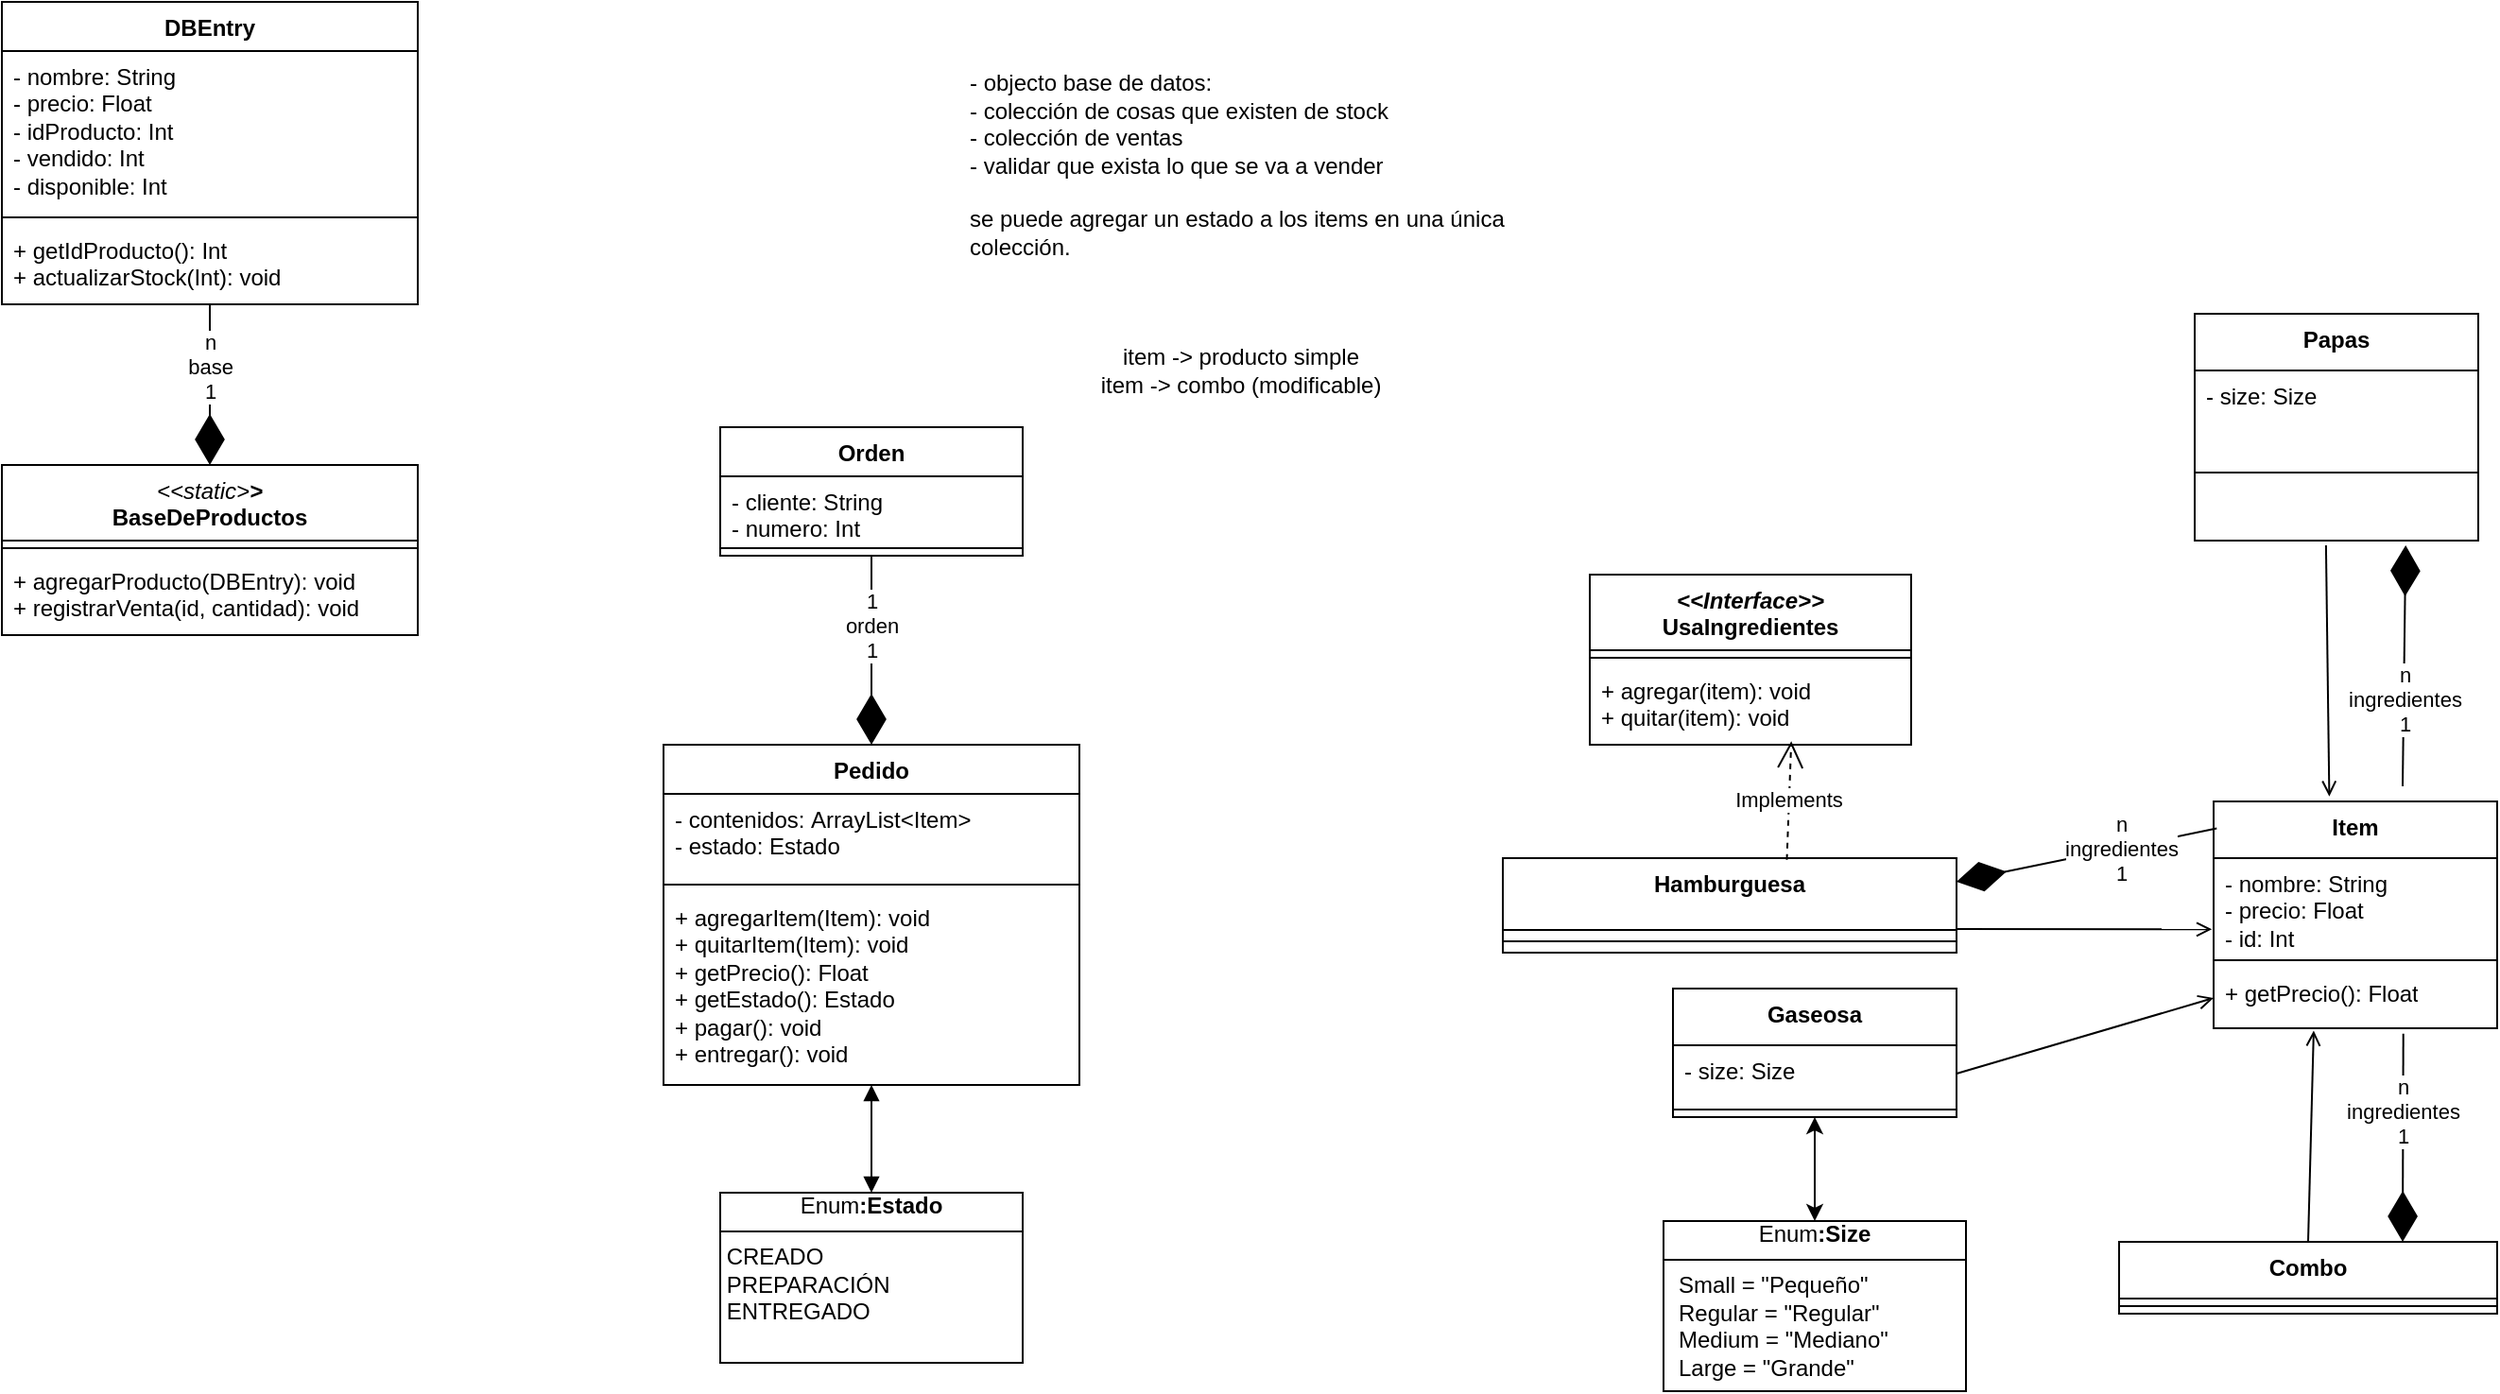 <mxfile version="27.1.6">
  <diagram name="Página-1" id="Vwy1wO217rCgYMLXbkH9">
    <mxGraphModel dx="2067" dy="653" grid="1" gridSize="10" guides="1" tooltips="1" connect="1" arrows="1" fold="1" page="1" pageScale="1" pageWidth="827" pageHeight="1169" math="0" shadow="0">
      <root>
        <mxCell id="0" />
        <mxCell id="1" parent="0" />
        <mxCell id="sTQLKf2gWNOuMHwy_wpO-1" value="Pedido" style="swimlane;fontStyle=1;align=center;verticalAlign=top;childLayout=stackLayout;horizontal=1;startSize=26;horizontalStack=0;resizeParent=1;resizeParentMax=0;resizeLast=0;collapsible=1;marginBottom=0;whiteSpace=wrap;html=1;" parent="1" vertex="1">
          <mxGeometry x="40" y="418" width="220" height="180" as="geometry">
            <mxRectangle x="60" y="30" width="80" height="30" as="alternateBounds" />
          </mxGeometry>
        </mxCell>
        <mxCell id="sTQLKf2gWNOuMHwy_wpO-2" value="&lt;div&gt;- contenidos:&amp;nbsp;ArrayList&amp;lt;Item&amp;gt;&lt;/div&gt;&lt;div&gt;- estado: Estado&amp;nbsp;&lt;/div&gt;" style="text;strokeColor=none;fillColor=none;align=left;verticalAlign=top;spacingLeft=4;spacingRight=4;overflow=hidden;rotatable=0;points=[[0,0.5],[1,0.5]];portConstraint=eastwest;whiteSpace=wrap;html=1;" parent="sTQLKf2gWNOuMHwy_wpO-1" vertex="1">
          <mxGeometry y="26" width="220" height="44" as="geometry" />
        </mxCell>
        <mxCell id="sTQLKf2gWNOuMHwy_wpO-3" value="" style="line;strokeWidth=1;fillColor=none;align=left;verticalAlign=middle;spacingTop=-1;spacingLeft=3;spacingRight=3;rotatable=0;labelPosition=right;points=[];portConstraint=eastwest;strokeColor=inherit;" parent="sTQLKf2gWNOuMHwy_wpO-1" vertex="1">
          <mxGeometry y="70" width="220" height="8" as="geometry" />
        </mxCell>
        <mxCell id="sTQLKf2gWNOuMHwy_wpO-4" value="&lt;div&gt;+ agregarItem(Item): void&lt;/div&gt;&lt;div&gt;+ quitarItem(Item): void&lt;/div&gt;&lt;div&gt;+ getPrecio(): Float&lt;/div&gt;&lt;div&gt;+ getEstado(): Estado&lt;/div&gt;&lt;div&gt;+ pagar(): void&lt;/div&gt;&lt;div&gt;+ entregar(): void&lt;/div&gt;" style="text;strokeColor=none;fillColor=none;align=left;verticalAlign=top;spacingLeft=4;spacingRight=4;overflow=hidden;rotatable=0;points=[[0,0.5],[1,0.5]];portConstraint=eastwest;whiteSpace=wrap;html=1;" parent="sTQLKf2gWNOuMHwy_wpO-1" vertex="1">
          <mxGeometry y="78" width="220" height="102" as="geometry" />
        </mxCell>
        <mxCell id="sTQLKf2gWNOuMHwy_wpO-5" value="&lt;div align=&quot;center&quot;&gt;Enum&lt;b&gt;:Size&lt;/b&gt;&lt;/div&gt;&lt;hr size=&quot;1&quot; style=&quot;border-style:solid;&quot;&gt;&lt;p style=&quot;margin:0px;margin-left:8px;&quot;&gt;Small = &quot;Pequeño&quot;&lt;/p&gt;&lt;p style=&quot;margin:0px;margin-left:8px;&quot;&gt;Regular = &quot;Regular&quot;&lt;br&gt;Medium = &quot;Mediano&quot;&lt;br&gt;Large = &quot;Grande&quot;&lt;/p&gt;" style="verticalAlign=top;align=left;overflow=fill;html=1;whiteSpace=wrap;" parent="1" vertex="1">
          <mxGeometry x="569" y="670" width="160" height="90" as="geometry" />
        </mxCell>
        <mxCell id="sTQLKf2gWNOuMHwy_wpO-6" value="&lt;div&gt;&lt;span style=&quot;background-color: transparent;&quot;&gt;Combo&lt;/span&gt;&lt;br&gt;&lt;/div&gt;&lt;div&gt;&lt;br&gt;&lt;/div&gt;&lt;div&gt;&lt;br&gt;&lt;/div&gt;" style="swimlane;fontStyle=1;align=center;verticalAlign=top;childLayout=stackLayout;horizontal=1;startSize=30;horizontalStack=0;resizeParent=1;resizeParentMax=0;resizeLast=0;collapsible=1;marginBottom=0;whiteSpace=wrap;html=1;" parent="1" vertex="1">
          <mxGeometry x="810" y="681" width="200" height="38" as="geometry" />
        </mxCell>
        <mxCell id="sTQLKf2gWNOuMHwy_wpO-8" value="" style="line;strokeWidth=1;fillColor=none;align=left;verticalAlign=middle;spacingTop=-1;spacingLeft=3;spacingRight=3;rotatable=0;labelPosition=right;points=[];portConstraint=eastwest;strokeColor=inherit;" parent="sTQLKf2gWNOuMHwy_wpO-6" vertex="1">
          <mxGeometry y="30" width="200" height="8" as="geometry" />
        </mxCell>
        <mxCell id="sTQLKf2gWNOuMHwy_wpO-10" value="&lt;div&gt;Item&lt;/div&gt;" style="swimlane;fontStyle=1;align=center;verticalAlign=top;childLayout=stackLayout;horizontal=1;startSize=30;horizontalStack=0;resizeParent=1;resizeParentMax=0;resizeLast=0;collapsible=1;marginBottom=0;whiteSpace=wrap;html=1;" parent="1" vertex="1">
          <mxGeometry x="860" y="448" width="150" height="120" as="geometry" />
        </mxCell>
        <mxCell id="sTQLKf2gWNOuMHwy_wpO-11" value="&lt;div&gt;- nombre: String&lt;/div&gt;&lt;div&gt;- precio: Float&lt;/div&gt;&lt;div&gt;- id: Int&lt;/div&gt;&lt;div&gt;&lt;br&gt;&lt;/div&gt;" style="text;strokeColor=none;fillColor=none;align=left;verticalAlign=top;spacingLeft=4;spacingRight=4;overflow=hidden;rotatable=0;points=[[0,0.5],[1,0.5]];portConstraint=eastwest;whiteSpace=wrap;html=1;" parent="sTQLKf2gWNOuMHwy_wpO-10" vertex="1">
          <mxGeometry y="30" width="150" height="50" as="geometry" />
        </mxCell>
        <mxCell id="sTQLKf2gWNOuMHwy_wpO-12" value="" style="line;strokeWidth=1;fillColor=none;align=left;verticalAlign=middle;spacingTop=-1;spacingLeft=3;spacingRight=3;rotatable=0;labelPosition=right;points=[];portConstraint=eastwest;strokeColor=inherit;" parent="sTQLKf2gWNOuMHwy_wpO-10" vertex="1">
          <mxGeometry y="80" width="150" height="8" as="geometry" />
        </mxCell>
        <mxCell id="sTQLKf2gWNOuMHwy_wpO-13" value="&lt;div&gt;+ getPrecio(): Float&lt;/div&gt;&lt;div&gt;&lt;br&gt;&lt;/div&gt;&lt;div&gt;&lt;br&gt;&lt;/div&gt;" style="text;strokeColor=none;fillColor=none;align=left;verticalAlign=top;spacingLeft=4;spacingRight=4;overflow=hidden;rotatable=0;points=[[0,0.5],[1,0.5]];portConstraint=eastwest;whiteSpace=wrap;html=1;" parent="sTQLKf2gWNOuMHwy_wpO-10" vertex="1">
          <mxGeometry y="88" width="150" height="32" as="geometry" />
        </mxCell>
        <mxCell id="sTQLKf2gWNOuMHwy_wpO-14" value="" style="endArrow=open;html=1;rounded=0;exitX=0.5;exitY=0;exitDx=0;exitDy=0;entryX=0.353;entryY=1.038;entryDx=0;entryDy=0;entryPerimeter=0;endFill=0;" parent="1" source="sTQLKf2gWNOuMHwy_wpO-6" target="sTQLKf2gWNOuMHwy_wpO-13" edge="1">
          <mxGeometry width="50" height="50" relative="1" as="geometry">
            <mxPoint x="770" y="610" as="sourcePoint" />
            <mxPoint x="799" y="616" as="targetPoint" />
          </mxGeometry>
        </mxCell>
        <mxCell id="sTQLKf2gWNOuMHwy_wpO-15" value="&lt;div&gt;Orden&lt;/div&gt;" style="swimlane;fontStyle=1;align=center;verticalAlign=top;childLayout=stackLayout;horizontal=1;startSize=26;horizontalStack=0;resizeParent=1;resizeParentMax=0;resizeLast=0;collapsible=1;marginBottom=0;whiteSpace=wrap;html=1;" parent="1" vertex="1">
          <mxGeometry x="70" y="250" width="160" height="68" as="geometry" />
        </mxCell>
        <mxCell id="sTQLKf2gWNOuMHwy_wpO-16" value="- cliente: String&lt;div&gt;- numero: Int&lt;/div&gt;" style="text;strokeColor=none;fillColor=none;align=left;verticalAlign=top;spacingLeft=4;spacingRight=4;overflow=hidden;rotatable=0;points=[[0,0.5],[1,0.5]];portConstraint=eastwest;whiteSpace=wrap;html=1;" parent="sTQLKf2gWNOuMHwy_wpO-15" vertex="1">
          <mxGeometry y="26" width="160" height="34" as="geometry" />
        </mxCell>
        <mxCell id="sTQLKf2gWNOuMHwy_wpO-17" value="" style="line;strokeWidth=1;fillColor=none;align=left;verticalAlign=middle;spacingTop=-1;spacingLeft=3;spacingRight=3;rotatable=0;labelPosition=right;points=[];portConstraint=eastwest;strokeColor=inherit;" parent="sTQLKf2gWNOuMHwy_wpO-15" vertex="1">
          <mxGeometry y="60" width="160" height="8" as="geometry" />
        </mxCell>
        <mxCell id="sTQLKf2gWNOuMHwy_wpO-18" value="" style="endArrow=diamondThin;endFill=1;endSize=24;html=1;rounded=0;exitX=0.5;exitY=1;exitDx=0;exitDy=0;entryX=0.5;entryY=0;entryDx=0;entryDy=0;" parent="1" source="sTQLKf2gWNOuMHwy_wpO-15" target="sTQLKf2gWNOuMHwy_wpO-1" edge="1">
          <mxGeometry width="160" relative="1" as="geometry">
            <mxPoint x="346.08" y="286.99" as="sourcePoint" />
            <mxPoint x="360" y="330" as="targetPoint" />
          </mxGeometry>
        </mxCell>
        <mxCell id="sTQLKf2gWNOuMHwy_wpO-19" value="&lt;div&gt;1&lt;/div&gt;&lt;div&gt;orden&lt;/div&gt;&lt;div&gt;1&lt;/div&gt;" style="edgeLabel;html=1;align=center;verticalAlign=middle;resizable=0;points=[];" parent="sTQLKf2gWNOuMHwy_wpO-18" vertex="1" connectable="0">
          <mxGeometry x="-0.268" relative="1" as="geometry">
            <mxPoint as="offset" />
          </mxGeometry>
        </mxCell>
        <mxCell id="sTQLKf2gWNOuMHwy_wpO-20" value="&lt;div align=&quot;center&quot;&gt;Enum&lt;b&gt;:Estado&lt;/b&gt;&lt;/div&gt;&lt;hr size=&quot;1&quot; style=&quot;border-style:solid;&quot;&gt;&amp;nbsp;CREADO&lt;br&gt;&amp;nbsp;PREPARACIÓN&lt;br&gt;&amp;nbsp;ENTREGADO" style="verticalAlign=top;align=left;overflow=fill;html=1;whiteSpace=wrap;" parent="1" vertex="1">
          <mxGeometry x="70" y="655" width="160" height="90" as="geometry" />
        </mxCell>
        <mxCell id="sTQLKf2gWNOuMHwy_wpO-21" value="" style="endArrow=block;startArrow=block;endFill=1;startFill=1;html=1;rounded=0;exitX=0.5;exitY=0;exitDx=0;exitDy=0;" parent="1" source="sTQLKf2gWNOuMHwy_wpO-20" target="sTQLKf2gWNOuMHwy_wpO-4" edge="1">
          <mxGeometry width="160" relative="1" as="geometry">
            <mxPoint x="490" y="700" as="sourcePoint" />
            <mxPoint x="160" y="620" as="targetPoint" />
          </mxGeometry>
        </mxCell>
        <mxCell id="sTQLKf2gWNOuMHwy_wpO-22" value="&#xa;- objecto base de datos:&#xa;- colección de cosas que existen de stock&#xa;- colección de ventas&#xa;- validar que exista lo que se va a vender&#xa;&#xa;se puede agregar un estado a los items en una única colección." style="text;whiteSpace=wrap;" parent="1" vertex="1">
          <mxGeometry x="200" y="40" width="310" height="130" as="geometry" />
        </mxCell>
        <mxCell id="sTQLKf2gWNOuMHwy_wpO-23" value="&lt;div&gt;item -&amp;gt; producto simple&lt;/div&gt;&lt;div&gt;item -&amp;gt; combo (modificable)&lt;/div&gt;" style="text;html=1;align=center;verticalAlign=middle;resizable=0;points=[];autosize=1;strokeColor=none;fillColor=none;" parent="1" vertex="1">
          <mxGeometry x="260" y="200" width="170" height="40" as="geometry" />
        </mxCell>
        <mxCell id="sTQLKf2gWNOuMHwy_wpO-24" value="Gaseosa" style="swimlane;fontStyle=1;align=center;verticalAlign=top;childLayout=stackLayout;horizontal=1;startSize=30;horizontalStack=0;resizeParent=1;resizeParentMax=0;resizeLast=0;collapsible=1;marginBottom=0;whiteSpace=wrap;html=1;" parent="1" vertex="1">
          <mxGeometry x="574" y="547" width="150" height="68" as="geometry" />
        </mxCell>
        <mxCell id="sTQLKf2gWNOuMHwy_wpO-25" value="&lt;div&gt;- size: Size&lt;/div&gt;" style="text;strokeColor=none;fillColor=none;align=left;verticalAlign=top;spacingLeft=4;spacingRight=4;overflow=hidden;rotatable=0;points=[[0,0.5],[1,0.5]];portConstraint=eastwest;whiteSpace=wrap;html=1;" parent="sTQLKf2gWNOuMHwy_wpO-24" vertex="1">
          <mxGeometry y="30" width="150" height="30" as="geometry" />
        </mxCell>
        <mxCell id="sTQLKf2gWNOuMHwy_wpO-26" value="" style="line;strokeWidth=1;fillColor=none;align=left;verticalAlign=middle;spacingTop=-1;spacingLeft=3;spacingRight=3;rotatable=0;labelPosition=right;points=[];portConstraint=eastwest;strokeColor=inherit;" parent="sTQLKf2gWNOuMHwy_wpO-24" vertex="1">
          <mxGeometry y="60" width="150" height="8" as="geometry" />
        </mxCell>
        <mxCell id="sTQLKf2gWNOuMHwy_wpO-27" value="" style="endArrow=classic;startArrow=classic;html=1;rounded=0;entryX=0.5;entryY=0;entryDx=0;entryDy=0;exitX=0.5;exitY=1;exitDx=0;exitDy=0;" parent="1" source="sTQLKf2gWNOuMHwy_wpO-24" target="sTQLKf2gWNOuMHwy_wpO-5" edge="1">
          <mxGeometry width="50" height="50" relative="1" as="geometry">
            <mxPoint x="520" y="520" as="sourcePoint" />
            <mxPoint x="570" y="470" as="targetPoint" />
          </mxGeometry>
        </mxCell>
        <mxCell id="sTQLKf2gWNOuMHwy_wpO-28" value="" style="endArrow=open;html=1;rounded=0;exitX=1;exitY=0.5;exitDx=0;exitDy=0;entryX=0;entryY=0.5;entryDx=0;entryDy=0;endFill=0;" parent="1" source="sTQLKf2gWNOuMHwy_wpO-25" target="sTQLKf2gWNOuMHwy_wpO-13" edge="1">
          <mxGeometry width="50" height="50" relative="1" as="geometry">
            <mxPoint x="850" y="616" as="sourcePoint" />
            <mxPoint x="853" y="570" as="targetPoint" />
          </mxGeometry>
        </mxCell>
        <mxCell id="sTQLKf2gWNOuMHwy_wpO-29" value="&lt;div&gt;Hamburguesa&lt;/div&gt;" style="swimlane;fontStyle=1;align=center;verticalAlign=top;childLayout=stackLayout;horizontal=1;startSize=38;horizontalStack=0;resizeParent=1;resizeParentMax=0;resizeLast=0;collapsible=1;marginBottom=0;whiteSpace=wrap;html=1;" parent="1" vertex="1">
          <mxGeometry x="484" y="478" width="240" height="50" as="geometry" />
        </mxCell>
        <mxCell id="sTQLKf2gWNOuMHwy_wpO-30" value="" style="line;strokeWidth=1;fillColor=none;align=left;verticalAlign=middle;spacingTop=-1;spacingLeft=3;spacingRight=3;rotatable=0;labelPosition=right;points=[];portConstraint=eastwest;strokeColor=inherit;" parent="sTQLKf2gWNOuMHwy_wpO-29" vertex="1">
          <mxGeometry y="38" width="240" height="12" as="geometry" />
        </mxCell>
        <mxCell id="sTQLKf2gWNOuMHwy_wpO-31" value="" style="endArrow=open;html=1;rounded=0;exitX=1;exitY=0.75;exitDx=0;exitDy=0;entryX=-0.006;entryY=0.753;entryDx=0;entryDy=0;endFill=0;entryPerimeter=0;" parent="1" source="sTQLKf2gWNOuMHwy_wpO-29" target="sTQLKf2gWNOuMHwy_wpO-11" edge="1">
          <mxGeometry width="50" height="50" relative="1" as="geometry">
            <mxPoint x="754.24" y="488.59" as="sourcePoint" />
            <mxPoint x="866" y="667" as="targetPoint" />
          </mxGeometry>
        </mxCell>
        <mxCell id="sTQLKf2gWNOuMHwy_wpO-32" value="&lt;div&gt;&lt;i&gt;&amp;lt;&amp;lt;Interface&amp;gt;&amp;gt;&lt;/i&gt;&lt;/div&gt;&lt;div&gt;&lt;b&gt;UsaIngredientes&lt;/b&gt;&lt;/div&gt;" style="swimlane;fontStyle=1;align=center;verticalAlign=top;childLayout=stackLayout;horizontal=1;startSize=40;horizontalStack=0;resizeParent=1;resizeParentMax=0;resizeLast=0;collapsible=1;marginBottom=0;whiteSpace=wrap;html=1;" parent="1" vertex="1">
          <mxGeometry x="530" y="328" width="170" height="90" as="geometry" />
        </mxCell>
        <mxCell id="sTQLKf2gWNOuMHwy_wpO-33" value="" style="line;strokeWidth=1;fillColor=none;align=left;verticalAlign=middle;spacingTop=-1;spacingLeft=3;spacingRight=3;rotatable=0;labelPosition=right;points=[];portConstraint=eastwest;strokeColor=inherit;" parent="sTQLKf2gWNOuMHwy_wpO-32" vertex="1">
          <mxGeometry y="40" width="170" height="8" as="geometry" />
        </mxCell>
        <mxCell id="sTQLKf2gWNOuMHwy_wpO-34" value="&lt;div&gt;+ agregar(item): void&lt;/div&gt;&lt;div&gt;+ quitar(item): void&lt;/div&gt;&lt;div&gt;&lt;br&gt;&lt;/div&gt;&lt;div&gt;&lt;br&gt;&lt;/div&gt;" style="text;strokeColor=none;fillColor=none;align=left;verticalAlign=top;spacingLeft=4;spacingRight=4;overflow=hidden;rotatable=0;points=[[0,0.5],[1,0.5]];portConstraint=eastwest;whiteSpace=wrap;html=1;" parent="sTQLKf2gWNOuMHwy_wpO-32" vertex="1">
          <mxGeometry y="48" width="170" height="42" as="geometry" />
        </mxCell>
        <mxCell id="sTQLKf2gWNOuMHwy_wpO-35" value="Implements" style="endArrow=open;endSize=12;dashed=1;html=1;rounded=0;exitX=0.626;exitY=0.018;exitDx=0;exitDy=0;entryX=0.627;entryY=0.956;entryDx=0;entryDy=0;entryPerimeter=0;exitPerimeter=0;" parent="1" source="sTQLKf2gWNOuMHwy_wpO-29" target="sTQLKf2gWNOuMHwy_wpO-34" edge="1">
          <mxGeometry width="160" relative="1" as="geometry">
            <mxPoint x="540" y="430" as="sourcePoint" />
            <mxPoint x="700" y="430" as="targetPoint" />
          </mxGeometry>
        </mxCell>
        <mxCell id="sTQLKf2gWNOuMHwy_wpO-36" value="" style="endArrow=diamondThin;endFill=1;endSize=24;html=1;rounded=0;exitX=0.011;exitY=0.119;exitDx=0;exitDy=0;entryX=1;entryY=0.25;entryDx=0;entryDy=0;exitPerimeter=0;" parent="1" source="sTQLKf2gWNOuMHwy_wpO-10" target="sTQLKf2gWNOuMHwy_wpO-29" edge="1">
          <mxGeometry width="160" relative="1" as="geometry">
            <mxPoint x="870" y="440.0" as="sourcePoint" />
            <mxPoint x="770" y="494.36" as="targetPoint" />
          </mxGeometry>
        </mxCell>
        <mxCell id="sTQLKf2gWNOuMHwy_wpO-37" value="&lt;div&gt;n&lt;/div&gt;&lt;div&gt;ingredientes&lt;/div&gt;&lt;div&gt;1&lt;/div&gt;" style="edgeLabel;html=1;align=center;verticalAlign=middle;resizable=0;points=[];" parent="sTQLKf2gWNOuMHwy_wpO-36" vertex="1" connectable="0">
          <mxGeometry x="-0.268" relative="1" as="geometry">
            <mxPoint as="offset" />
          </mxGeometry>
        </mxCell>
        <mxCell id="sTQLKf2gWNOuMHwy_wpO-39" value="Papas" style="swimlane;fontStyle=1;align=center;verticalAlign=top;childLayout=stackLayout;horizontal=1;startSize=30;horizontalStack=0;resizeParent=1;resizeParentMax=0;resizeLast=0;collapsible=1;marginBottom=0;whiteSpace=wrap;html=1;" parent="1" vertex="1">
          <mxGeometry x="850" y="190" width="150" height="120" as="geometry" />
        </mxCell>
        <mxCell id="sTQLKf2gWNOuMHwy_wpO-40" value="&lt;div&gt;- size: Size&lt;/div&gt;&lt;div&gt;&lt;br&gt;&lt;/div&gt;" style="text;strokeColor=none;fillColor=none;align=left;verticalAlign=top;spacingLeft=4;spacingRight=4;overflow=hidden;rotatable=0;points=[[0,0.5],[1,0.5]];portConstraint=eastwest;whiteSpace=wrap;html=1;" parent="sTQLKf2gWNOuMHwy_wpO-39" vertex="1">
          <mxGeometry y="30" width="150" height="50" as="geometry" />
        </mxCell>
        <mxCell id="sTQLKf2gWNOuMHwy_wpO-41" value="" style="line;strokeWidth=1;fillColor=none;align=left;verticalAlign=middle;spacingTop=-1;spacingLeft=3;spacingRight=3;rotatable=0;labelPosition=right;points=[];portConstraint=eastwest;strokeColor=inherit;" parent="sTQLKf2gWNOuMHwy_wpO-39" vertex="1">
          <mxGeometry y="80" width="150" height="8" as="geometry" />
        </mxCell>
        <mxCell id="sTQLKf2gWNOuMHwy_wpO-42" value="&lt;br&gt;&lt;div&gt;&lt;br&gt;&lt;/div&gt;&lt;div&gt;&lt;br&gt;&lt;/div&gt;" style="text;strokeColor=none;fillColor=none;align=left;verticalAlign=top;spacingLeft=4;spacingRight=4;overflow=hidden;rotatable=0;points=[[0,0.5],[1,0.5]];portConstraint=eastwest;whiteSpace=wrap;html=1;" parent="sTQLKf2gWNOuMHwy_wpO-39" vertex="1">
          <mxGeometry y="88" width="150" height="32" as="geometry" />
        </mxCell>
        <mxCell id="sTQLKf2gWNOuMHwy_wpO-43" value="" style="endArrow=open;html=1;rounded=0;exitX=0.463;exitY=1.078;exitDx=0;exitDy=0;entryX=0.408;entryY=-0.022;entryDx=0;entryDy=0;endFill=0;entryPerimeter=0;exitPerimeter=0;" parent="1" source="sTQLKf2gWNOuMHwy_wpO-42" target="sTQLKf2gWNOuMHwy_wpO-10" edge="1">
          <mxGeometry width="50" height="50" relative="1" as="geometry">
            <mxPoint x="867.5" y="400" as="sourcePoint" />
            <mxPoint x="1002.5" y="400" as="targetPoint" />
          </mxGeometry>
        </mxCell>
        <mxCell id="sTQLKf2gWNOuMHwy_wpO-44" value="" style="endArrow=diamondThin;endFill=1;endSize=24;html=1;rounded=0;entryX=0.744;entryY=1.078;entryDx=0;entryDy=0;entryPerimeter=0;" parent="1" target="sTQLKf2gWNOuMHwy_wpO-42" edge="1">
          <mxGeometry width="160" relative="1" as="geometry">
            <mxPoint x="960" y="440" as="sourcePoint" />
            <mxPoint x="960" y="418" as="targetPoint" />
          </mxGeometry>
        </mxCell>
        <mxCell id="sTQLKf2gWNOuMHwy_wpO-45" value="&lt;div&gt;n&lt;/div&gt;&lt;div&gt;ingredientes&lt;/div&gt;&lt;div&gt;1&lt;/div&gt;" style="edgeLabel;html=1;align=center;verticalAlign=middle;resizable=0;points=[];" parent="sTQLKf2gWNOuMHwy_wpO-44" vertex="1" connectable="0">
          <mxGeometry x="-0.268" relative="1" as="geometry">
            <mxPoint as="offset" />
          </mxGeometry>
        </mxCell>
        <mxCell id="sTQLKf2gWNOuMHwy_wpO-48" value="" style="endArrow=diamondThin;endFill=1;endSize=24;html=1;rounded=0;exitX=0.669;exitY=1.089;exitDx=0;exitDy=0;entryX=0.75;entryY=0;entryDx=0;entryDy=0;exitPerimeter=0;" parent="1" source="sTQLKf2gWNOuMHwy_wpO-13" target="sTQLKf2gWNOuMHwy_wpO-6" edge="1">
          <mxGeometry width="160" relative="1" as="geometry">
            <mxPoint x="1028" y="716" as="sourcePoint" />
            <mxPoint x="890" y="745" as="targetPoint" />
          </mxGeometry>
        </mxCell>
        <mxCell id="sTQLKf2gWNOuMHwy_wpO-49" value="&lt;div&gt;n&lt;/div&gt;&lt;div&gt;ingredientes&lt;/div&gt;&lt;div&gt;1&lt;/div&gt;" style="edgeLabel;html=1;align=center;verticalAlign=middle;resizable=0;points=[];" parent="sTQLKf2gWNOuMHwy_wpO-48" vertex="1" connectable="0">
          <mxGeometry x="-0.268" relative="1" as="geometry">
            <mxPoint as="offset" />
          </mxGeometry>
        </mxCell>
        <mxCell id="2Fu5s-BPerLowJT2rI4U-1" value="&lt;div&gt;&lt;i&gt;&lt;span style=&quot;font-weight: normal;&quot;&gt;&amp;lt;&amp;lt;static&amp;gt;&lt;/span&gt;&amp;gt;&lt;/i&gt;&lt;/div&gt;&lt;div&gt;BaseDeProductos&lt;/div&gt;" style="swimlane;fontStyle=1;align=center;verticalAlign=top;childLayout=stackLayout;horizontal=1;startSize=40;horizontalStack=0;resizeParent=1;resizeParentMax=0;resizeLast=0;collapsible=1;marginBottom=0;whiteSpace=wrap;html=1;" vertex="1" parent="1">
          <mxGeometry x="-310" y="270" width="220" height="90" as="geometry">
            <mxRectangle x="60" y="30" width="80" height="30" as="alternateBounds" />
          </mxGeometry>
        </mxCell>
        <mxCell id="2Fu5s-BPerLowJT2rI4U-3" value="" style="line;strokeWidth=1;fillColor=none;align=left;verticalAlign=middle;spacingTop=-1;spacingLeft=3;spacingRight=3;rotatable=0;labelPosition=right;points=[];portConstraint=eastwest;strokeColor=inherit;" vertex="1" parent="2Fu5s-BPerLowJT2rI4U-1">
          <mxGeometry y="40" width="220" height="8" as="geometry" />
        </mxCell>
        <mxCell id="2Fu5s-BPerLowJT2rI4U-4" value="&lt;div&gt;+ agregarProducto(DBEntry): void&lt;/div&gt;&lt;div&gt;+ registrarVenta(id, cantidad): void&lt;/div&gt;" style="text;strokeColor=none;fillColor=none;align=left;verticalAlign=top;spacingLeft=4;spacingRight=4;overflow=hidden;rotatable=0;points=[[0,0.5],[1,0.5]];portConstraint=eastwest;whiteSpace=wrap;html=1;" vertex="1" parent="2Fu5s-BPerLowJT2rI4U-1">
          <mxGeometry y="48" width="220" height="42" as="geometry" />
        </mxCell>
        <mxCell id="2Fu5s-BPerLowJT2rI4U-8" value="&lt;div&gt;n&lt;/div&gt;&lt;div&gt;base&lt;/div&gt;&lt;div&gt;1&lt;/div&gt;" style="endArrow=diamondThin;endFill=1;endSize=24;html=1;rounded=0;entryX=0.5;entryY=0;entryDx=0;entryDy=0;exitX=0.5;exitY=1;exitDx=0;exitDy=0;" edge="1" parent="1" source="2Fu5s-BPerLowJT2rI4U-11" target="2Fu5s-BPerLowJT2rI4U-1">
          <mxGeometry x="-0.218" width="160" relative="1" as="geometry">
            <mxPoint x="-160" y="210" as="sourcePoint" />
            <mxPoint x="-201" y="267" as="targetPoint" />
            <mxPoint as="offset" />
          </mxGeometry>
        </mxCell>
        <mxCell id="2Fu5s-BPerLowJT2rI4U-11" value="DBEntry" style="swimlane;fontStyle=1;align=center;verticalAlign=top;childLayout=stackLayout;horizontal=1;startSize=26;horizontalStack=0;resizeParent=1;resizeParentMax=0;resizeLast=0;collapsible=1;marginBottom=0;whiteSpace=wrap;html=1;" vertex="1" parent="1">
          <mxGeometry x="-310" y="25" width="220" height="160" as="geometry">
            <mxRectangle x="60" y="30" width="80" height="30" as="alternateBounds" />
          </mxGeometry>
        </mxCell>
        <mxCell id="2Fu5s-BPerLowJT2rI4U-12" value="- nombre: String&lt;br&gt;- precio: Float&lt;br&gt;- idProducto: Int&lt;br&gt;&lt;div&gt;- vendido: Int&lt;/div&gt;&lt;div&gt;- disponible: Int&lt;/div&gt;" style="text;strokeColor=none;fillColor=none;align=left;verticalAlign=top;spacingLeft=4;spacingRight=4;overflow=hidden;rotatable=0;points=[[0,0.5],[1,0.5]];portConstraint=eastwest;whiteSpace=wrap;html=1;" vertex="1" parent="2Fu5s-BPerLowJT2rI4U-11">
          <mxGeometry y="26" width="220" height="84" as="geometry" />
        </mxCell>
        <mxCell id="2Fu5s-BPerLowJT2rI4U-13" value="" style="line;strokeWidth=1;fillColor=none;align=left;verticalAlign=middle;spacingTop=-1;spacingLeft=3;spacingRight=3;rotatable=0;labelPosition=right;points=[];portConstraint=eastwest;strokeColor=inherit;" vertex="1" parent="2Fu5s-BPerLowJT2rI4U-11">
          <mxGeometry y="110" width="220" height="8" as="geometry" />
        </mxCell>
        <mxCell id="2Fu5s-BPerLowJT2rI4U-14" value="&lt;div&gt;+ getIdProducto(): Int&lt;/div&gt;&lt;div&gt;+ actualizarStock(Int): void&lt;/div&gt;" style="text;strokeColor=none;fillColor=none;align=left;verticalAlign=top;spacingLeft=4;spacingRight=4;overflow=hidden;rotatable=0;points=[[0,0.5],[1,0.5]];portConstraint=eastwest;whiteSpace=wrap;html=1;" vertex="1" parent="2Fu5s-BPerLowJT2rI4U-11">
          <mxGeometry y="118" width="220" height="42" as="geometry" />
        </mxCell>
      </root>
    </mxGraphModel>
  </diagram>
</mxfile>
